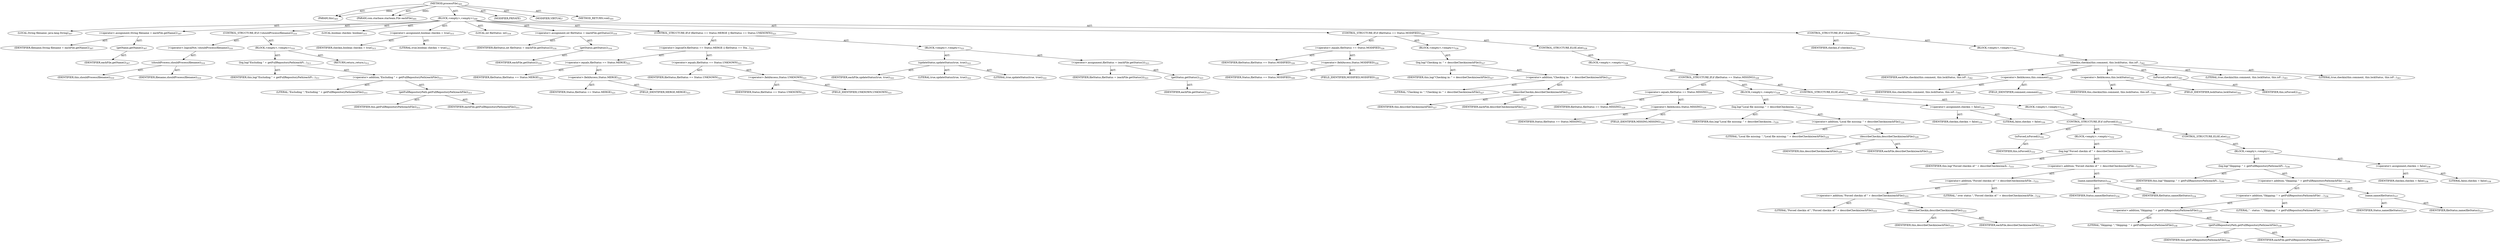 digraph "processFile" {  
"111669149708" [label = <(METHOD,processFile)<SUB>305</SUB>> ]
"115964117001" [label = <(PARAM,this)<SUB>305</SUB>> ]
"115964117019" [label = <(PARAM,com.starbase.starteam.File eachFile)<SUB>305</SUB>> ]
"25769803805" [label = <(BLOCK,&lt;empty&gt;,&lt;empty&gt;)<SUB>306</SUB>> ]
"94489280527" [label = <(LOCAL,String filename: java.lang.String)<SUB>307</SUB>> ]
"30064771188" [label = <(&lt;operator&gt;.assignment,String filename = eachFile.getName())<SUB>307</SUB>> ]
"68719476862" [label = <(IDENTIFIER,filename,String filename = eachFile.getName())<SUB>307</SUB>> ]
"30064771189" [label = <(getName,getName())<SUB>307</SUB>> ]
"68719476863" [label = <(IDENTIFIER,eachFile,getName())<SUB>307</SUB>> ]
"47244640269" [label = <(CONTROL_STRUCTURE,IF,if (!shouldProcess(filename)))<SUB>310</SUB>> ]
"30064771190" [label = <(&lt;operator&gt;.logicalNot,!shouldProcess(filename))<SUB>310</SUB>> ]
"30064771191" [label = <(shouldProcess,shouldProcess(filename))<SUB>310</SUB>> ]
"68719476762" [label = <(IDENTIFIER,this,shouldProcess(filename))<SUB>310</SUB>> ]
"68719476864" [label = <(IDENTIFIER,filename,shouldProcess(filename))<SUB>310</SUB>> ]
"25769803806" [label = <(BLOCK,&lt;empty&gt;,&lt;empty&gt;)<SUB>310</SUB>> ]
"30064771192" [label = <(log,log(&quot;Excluding &quot; + getFullRepositoryPath(eachFi...)<SUB>311</SUB>> ]
"68719476764" [label = <(IDENTIFIER,this,log(&quot;Excluding &quot; + getFullRepositoryPath(eachFi...)<SUB>311</SUB>> ]
"30064771193" [label = <(&lt;operator&gt;.addition,&quot;Excluding &quot; + getFullRepositoryPath(eachFile))<SUB>311</SUB>> ]
"90194313237" [label = <(LITERAL,&quot;Excluding &quot;,&quot;Excluding &quot; + getFullRepositoryPath(eachFile))<SUB>311</SUB>> ]
"30064771194" [label = <(getFullRepositoryPath,getFullRepositoryPath(eachFile))<SUB>311</SUB>> ]
"68719476763" [label = <(IDENTIFIER,this,getFullRepositoryPath(eachFile))<SUB>311</SUB>> ]
"68719476865" [label = <(IDENTIFIER,eachFile,getFullRepositoryPath(eachFile))<SUB>311</SUB>> ]
"146028888068" [label = <(RETURN,return;,return;)<SUB>312</SUB>> ]
"94489280528" [label = <(LOCAL,boolean checkin: boolean)<SUB>315</SUB>> ]
"30064771195" [label = <(&lt;operator&gt;.assignment,boolean checkin = true)<SUB>315</SUB>> ]
"68719476866" [label = <(IDENTIFIER,checkin,boolean checkin = true)<SUB>315</SUB>> ]
"90194313238" [label = <(LITERAL,true,boolean checkin = true)<SUB>315</SUB>> ]
"94489280529" [label = <(LOCAL,int fileStatus: int)<SUB>316</SUB>> ]
"30064771196" [label = <(&lt;operator&gt;.assignment,int fileStatus = (eachFile.getStatus()))<SUB>316</SUB>> ]
"68719476867" [label = <(IDENTIFIER,fileStatus,int fileStatus = (eachFile.getStatus()))<SUB>316</SUB>> ]
"30064771197" [label = <(getStatus,getStatus())<SUB>316</SUB>> ]
"68719476868" [label = <(IDENTIFIER,eachFile,getStatus())<SUB>316</SUB>> ]
"47244640270" [label = <(CONTROL_STRUCTURE,IF,if (fileStatus == Status.MERGE || fileStatus == Status.UNKNOWN))<SUB>321</SUB>> ]
"30064771198" [label = <(&lt;operator&gt;.logicalOr,fileStatus == Status.MERGE || fileStatus == Sta...)<SUB>321</SUB>> ]
"30064771199" [label = <(&lt;operator&gt;.equals,fileStatus == Status.MERGE)<SUB>321</SUB>> ]
"68719476869" [label = <(IDENTIFIER,fileStatus,fileStatus == Status.MERGE)<SUB>321</SUB>> ]
"30064771200" [label = <(&lt;operator&gt;.fieldAccess,Status.MERGE)<SUB>321</SUB>> ]
"68719476870" [label = <(IDENTIFIER,Status,fileStatus == Status.MERGE)<SUB>321</SUB>> ]
"55834574872" [label = <(FIELD_IDENTIFIER,MERGE,MERGE)<SUB>321</SUB>> ]
"30064771201" [label = <(&lt;operator&gt;.equals,fileStatus == Status.UNKNOWN)<SUB>321</SUB>> ]
"68719476871" [label = <(IDENTIFIER,fileStatus,fileStatus == Status.UNKNOWN)<SUB>321</SUB>> ]
"30064771202" [label = <(&lt;operator&gt;.fieldAccess,Status.UNKNOWN)<SUB>321</SUB>> ]
"68719476872" [label = <(IDENTIFIER,Status,fileStatus == Status.UNKNOWN)<SUB>321</SUB>> ]
"55834574873" [label = <(FIELD_IDENTIFIER,UNKNOWN,UNKNOWN)<SUB>321</SUB>> ]
"25769803807" [label = <(BLOCK,&lt;empty&gt;,&lt;empty&gt;)<SUB>321</SUB>> ]
"30064771203" [label = <(updateStatus,updateStatus(true, true))<SUB>322</SUB>> ]
"68719476873" [label = <(IDENTIFIER,eachFile,updateStatus(true, true))<SUB>322</SUB>> ]
"90194313239" [label = <(LITERAL,true,updateStatus(true, true))<SUB>322</SUB>> ]
"90194313240" [label = <(LITERAL,true,updateStatus(true, true))<SUB>322</SUB>> ]
"30064771204" [label = <(&lt;operator&gt;.assignment,fileStatus = (eachFile.getStatus()))<SUB>323</SUB>> ]
"68719476874" [label = <(IDENTIFIER,fileStatus,fileStatus = (eachFile.getStatus()))<SUB>323</SUB>> ]
"30064771205" [label = <(getStatus,getStatus())<SUB>323</SUB>> ]
"68719476875" [label = <(IDENTIFIER,eachFile,getStatus())<SUB>323</SUB>> ]
"47244640271" [label = <(CONTROL_STRUCTURE,IF,if (fileStatus == Status.MODIFIED))<SUB>326</SUB>> ]
"30064771206" [label = <(&lt;operator&gt;.equals,fileStatus == Status.MODIFIED)<SUB>326</SUB>> ]
"68719476876" [label = <(IDENTIFIER,fileStatus,fileStatus == Status.MODIFIED)<SUB>326</SUB>> ]
"30064771207" [label = <(&lt;operator&gt;.fieldAccess,Status.MODIFIED)<SUB>326</SUB>> ]
"68719476877" [label = <(IDENTIFIER,Status,fileStatus == Status.MODIFIED)<SUB>326</SUB>> ]
"55834574874" [label = <(FIELD_IDENTIFIER,MODIFIED,MODIFIED)<SUB>326</SUB>> ]
"25769803808" [label = <(BLOCK,&lt;empty&gt;,&lt;empty&gt;)<SUB>326</SUB>> ]
"30064771208" [label = <(log,log(&quot;Checking in: &quot; + describeCheckin(eachFile)))<SUB>327</SUB>> ]
"68719476766" [label = <(IDENTIFIER,this,log(&quot;Checking in: &quot; + describeCheckin(eachFile)))<SUB>327</SUB>> ]
"30064771209" [label = <(&lt;operator&gt;.addition,&quot;Checking in: &quot; + describeCheckin(eachFile))<SUB>327</SUB>> ]
"90194313241" [label = <(LITERAL,&quot;Checking in: &quot;,&quot;Checking in: &quot; + describeCheckin(eachFile))<SUB>327</SUB>> ]
"30064771210" [label = <(describeCheckin,describeCheckin(eachFile))<SUB>327</SUB>> ]
"68719476765" [label = <(IDENTIFIER,this,describeCheckin(eachFile))<SUB>327</SUB>> ]
"68719476878" [label = <(IDENTIFIER,eachFile,describeCheckin(eachFile))<SUB>327</SUB>> ]
"47244640272" [label = <(CONTROL_STRUCTURE,ELSE,else)<SUB>328</SUB>> ]
"25769803809" [label = <(BLOCK,&lt;empty&gt;,&lt;empty&gt;)<SUB>328</SUB>> ]
"47244640273" [label = <(CONTROL_STRUCTURE,IF,if (fileStatus == Status.MISSING))<SUB>328</SUB>> ]
"30064771211" [label = <(&lt;operator&gt;.equals,fileStatus == Status.MISSING)<SUB>328</SUB>> ]
"68719476879" [label = <(IDENTIFIER,fileStatus,fileStatus == Status.MISSING)<SUB>328</SUB>> ]
"30064771212" [label = <(&lt;operator&gt;.fieldAccess,Status.MISSING)<SUB>328</SUB>> ]
"68719476880" [label = <(IDENTIFIER,Status,fileStatus == Status.MISSING)<SUB>328</SUB>> ]
"55834574875" [label = <(FIELD_IDENTIFIER,MISSING,MISSING)<SUB>328</SUB>> ]
"25769803810" [label = <(BLOCK,&lt;empty&gt;,&lt;empty&gt;)<SUB>328</SUB>> ]
"30064771213" [label = <(log,log(&quot;Local file missing: &quot; + describeCheckin(ea...)<SUB>329</SUB>> ]
"68719476768" [label = <(IDENTIFIER,this,log(&quot;Local file missing: &quot; + describeCheckin(ea...)<SUB>329</SUB>> ]
"30064771214" [label = <(&lt;operator&gt;.addition,&quot;Local file missing: &quot; + describeCheckin(eachFile))<SUB>329</SUB>> ]
"90194313242" [label = <(LITERAL,&quot;Local file missing: &quot;,&quot;Local file missing: &quot; + describeCheckin(eachFile))<SUB>329</SUB>> ]
"30064771215" [label = <(describeCheckin,describeCheckin(eachFile))<SUB>329</SUB>> ]
"68719476767" [label = <(IDENTIFIER,this,describeCheckin(eachFile))<SUB>329</SUB>> ]
"68719476881" [label = <(IDENTIFIER,eachFile,describeCheckin(eachFile))<SUB>329</SUB>> ]
"30064771216" [label = <(&lt;operator&gt;.assignment,checkin = false)<SUB>330</SUB>> ]
"68719476882" [label = <(IDENTIFIER,checkin,checkin = false)<SUB>330</SUB>> ]
"90194313243" [label = <(LITERAL,false,checkin = false)<SUB>330</SUB>> ]
"47244640274" [label = <(CONTROL_STRUCTURE,ELSE,else)<SUB>331</SUB>> ]
"25769803811" [label = <(BLOCK,&lt;empty&gt;,&lt;empty&gt;)<SUB>331</SUB>> ]
"47244640275" [label = <(CONTROL_STRUCTURE,IF,if (isForced()))<SUB>332</SUB>> ]
"30064771217" [label = <(isForced,isForced())<SUB>332</SUB>> ]
"68719476769" [label = <(IDENTIFIER,this,isForced())<SUB>332</SUB>> ]
"25769803812" [label = <(BLOCK,&lt;empty&gt;,&lt;empty&gt;)<SUB>332</SUB>> ]
"30064771218" [label = <(log,log(&quot;Forced checkin of &quot; + describeCheckin(each...)<SUB>333</SUB>> ]
"68719476771" [label = <(IDENTIFIER,this,log(&quot;Forced checkin of &quot; + describeCheckin(each...)<SUB>333</SUB>> ]
"30064771219" [label = <(&lt;operator&gt;.addition,&quot;Forced checkin of &quot; + describeCheckin(eachFile...)<SUB>333</SUB>> ]
"30064771220" [label = <(&lt;operator&gt;.addition,&quot;Forced checkin of &quot; + describeCheckin(eachFile...)<SUB>333</SUB>> ]
"30064771221" [label = <(&lt;operator&gt;.addition,&quot;Forced checkin of &quot; + describeCheckin(eachFile))<SUB>333</SUB>> ]
"90194313244" [label = <(LITERAL,&quot;Forced checkin of &quot;,&quot;Forced checkin of &quot; + describeCheckin(eachFile))<SUB>333</SUB>> ]
"30064771222" [label = <(describeCheckin,describeCheckin(eachFile))<SUB>333</SUB>> ]
"68719476770" [label = <(IDENTIFIER,this,describeCheckin(eachFile))<SUB>333</SUB>> ]
"68719476883" [label = <(IDENTIFIER,eachFile,describeCheckin(eachFile))<SUB>333</SUB>> ]
"90194313245" [label = <(LITERAL,&quot; over status &quot;,&quot;Forced checkin of &quot; + describeCheckin(eachFile...)<SUB>334</SUB>> ]
"30064771223" [label = <(name,name(fileStatus))<SUB>334</SUB>> ]
"68719476884" [label = <(IDENTIFIER,Status,name(fileStatus))<SUB>334</SUB>> ]
"68719476885" [label = <(IDENTIFIER,fileStatus,name(fileStatus))<SUB>334</SUB>> ]
"47244640276" [label = <(CONTROL_STRUCTURE,ELSE,else)<SUB>335</SUB>> ]
"25769803813" [label = <(BLOCK,&lt;empty&gt;,&lt;empty&gt;)<SUB>335</SUB>> ]
"30064771224" [label = <(log,log(&quot;Skipping: &quot; + getFullRepositoryPath(eachFi...)<SUB>336</SUB>> ]
"68719476773" [label = <(IDENTIFIER,this,log(&quot;Skipping: &quot; + getFullRepositoryPath(eachFi...)<SUB>336</SUB>> ]
"30064771225" [label = <(&lt;operator&gt;.addition,&quot;Skipping: &quot; + getFullRepositoryPath(eachFile) ...)<SUB>336</SUB>> ]
"30064771226" [label = <(&lt;operator&gt;.addition,&quot;Skipping: &quot; + getFullRepositoryPath(eachFile) ...)<SUB>336</SUB>> ]
"30064771227" [label = <(&lt;operator&gt;.addition,&quot;Skipping: &quot; + getFullRepositoryPath(eachFile))<SUB>336</SUB>> ]
"90194313246" [label = <(LITERAL,&quot;Skipping: &quot;,&quot;Skipping: &quot; + getFullRepositoryPath(eachFile))<SUB>336</SUB>> ]
"30064771228" [label = <(getFullRepositoryPath,getFullRepositoryPath(eachFile))<SUB>336</SUB>> ]
"68719476772" [label = <(IDENTIFIER,this,getFullRepositoryPath(eachFile))<SUB>336</SUB>> ]
"68719476886" [label = <(IDENTIFIER,eachFile,getFullRepositoryPath(eachFile))<SUB>336</SUB>> ]
"90194313247" [label = <(LITERAL,&quot; - status: &quot;,&quot;Skipping: &quot; + getFullRepositoryPath(eachFile) ...)<SUB>337</SUB>> ]
"30064771229" [label = <(name,name(fileStatus))<SUB>337</SUB>> ]
"68719476887" [label = <(IDENTIFIER,Status,name(fileStatus))<SUB>337</SUB>> ]
"68719476888" [label = <(IDENTIFIER,fileStatus,name(fileStatus))<SUB>337</SUB>> ]
"30064771230" [label = <(&lt;operator&gt;.assignment,checkin = false)<SUB>338</SUB>> ]
"68719476889" [label = <(IDENTIFIER,checkin,checkin = false)<SUB>338</SUB>> ]
"90194313248" [label = <(LITERAL,false,checkin = false)<SUB>338</SUB>> ]
"47244640277" [label = <(CONTROL_STRUCTURE,IF,if (checkin))<SUB>341</SUB>> ]
"68719476890" [label = <(IDENTIFIER,checkin,if (checkin))<SUB>341</SUB>> ]
"25769803814" [label = <(BLOCK,&lt;empty&gt;,&lt;empty&gt;)<SUB>341</SUB>> ]
"30064771231" [label = <(checkin,checkin(this.comment, this.lockStatus, this.isF...)<SUB>342</SUB>> ]
"68719476891" [label = <(IDENTIFIER,eachFile,checkin(this.comment, this.lockStatus, this.isF...)<SUB>342</SUB>> ]
"30064771232" [label = <(&lt;operator&gt;.fieldAccess,this.comment)<SUB>342</SUB>> ]
"68719476774" [label = <(IDENTIFIER,this,checkin(this.comment, this.lockStatus, this.isF...)<SUB>342</SUB>> ]
"55834574876" [label = <(FIELD_IDENTIFIER,comment,comment)<SUB>342</SUB>> ]
"30064771233" [label = <(&lt;operator&gt;.fieldAccess,this.lockStatus)<SUB>342</SUB>> ]
"68719476775" [label = <(IDENTIFIER,this,checkin(this.comment, this.lockStatus, this.isF...)<SUB>342</SUB>> ]
"55834574877" [label = <(FIELD_IDENTIFIER,lockStatus,lockStatus)<SUB>342</SUB>> ]
"30064771234" [label = <(isForced,isForced())<SUB>343</SUB>> ]
"68719476776" [label = <(IDENTIFIER,this,isForced())<SUB>343</SUB>> ]
"90194313249" [label = <(LITERAL,true,checkin(this.comment, this.lockStatus, this.isF...)<SUB>343</SUB>> ]
"90194313250" [label = <(LITERAL,true,checkin(this.comment, this.lockStatus, this.isF...)<SUB>343</SUB>> ]
"133143986204" [label = <(MODIFIER,PRIVATE)> ]
"133143986205" [label = <(MODIFIER,VIRTUAL)> ]
"128849018892" [label = <(METHOD_RETURN,void)<SUB>305</SUB>> ]
  "111669149708" -> "115964117001"  [ label = "AST: "] 
  "111669149708" -> "115964117019"  [ label = "AST: "] 
  "111669149708" -> "25769803805"  [ label = "AST: "] 
  "111669149708" -> "133143986204"  [ label = "AST: "] 
  "111669149708" -> "133143986205"  [ label = "AST: "] 
  "111669149708" -> "128849018892"  [ label = "AST: "] 
  "25769803805" -> "94489280527"  [ label = "AST: "] 
  "25769803805" -> "30064771188"  [ label = "AST: "] 
  "25769803805" -> "47244640269"  [ label = "AST: "] 
  "25769803805" -> "94489280528"  [ label = "AST: "] 
  "25769803805" -> "30064771195"  [ label = "AST: "] 
  "25769803805" -> "94489280529"  [ label = "AST: "] 
  "25769803805" -> "30064771196"  [ label = "AST: "] 
  "25769803805" -> "47244640270"  [ label = "AST: "] 
  "25769803805" -> "47244640271"  [ label = "AST: "] 
  "25769803805" -> "47244640277"  [ label = "AST: "] 
  "30064771188" -> "68719476862"  [ label = "AST: "] 
  "30064771188" -> "30064771189"  [ label = "AST: "] 
  "30064771189" -> "68719476863"  [ label = "AST: "] 
  "47244640269" -> "30064771190"  [ label = "AST: "] 
  "47244640269" -> "25769803806"  [ label = "AST: "] 
  "30064771190" -> "30064771191"  [ label = "AST: "] 
  "30064771191" -> "68719476762"  [ label = "AST: "] 
  "30064771191" -> "68719476864"  [ label = "AST: "] 
  "25769803806" -> "30064771192"  [ label = "AST: "] 
  "25769803806" -> "146028888068"  [ label = "AST: "] 
  "30064771192" -> "68719476764"  [ label = "AST: "] 
  "30064771192" -> "30064771193"  [ label = "AST: "] 
  "30064771193" -> "90194313237"  [ label = "AST: "] 
  "30064771193" -> "30064771194"  [ label = "AST: "] 
  "30064771194" -> "68719476763"  [ label = "AST: "] 
  "30064771194" -> "68719476865"  [ label = "AST: "] 
  "30064771195" -> "68719476866"  [ label = "AST: "] 
  "30064771195" -> "90194313238"  [ label = "AST: "] 
  "30064771196" -> "68719476867"  [ label = "AST: "] 
  "30064771196" -> "30064771197"  [ label = "AST: "] 
  "30064771197" -> "68719476868"  [ label = "AST: "] 
  "47244640270" -> "30064771198"  [ label = "AST: "] 
  "47244640270" -> "25769803807"  [ label = "AST: "] 
  "30064771198" -> "30064771199"  [ label = "AST: "] 
  "30064771198" -> "30064771201"  [ label = "AST: "] 
  "30064771199" -> "68719476869"  [ label = "AST: "] 
  "30064771199" -> "30064771200"  [ label = "AST: "] 
  "30064771200" -> "68719476870"  [ label = "AST: "] 
  "30064771200" -> "55834574872"  [ label = "AST: "] 
  "30064771201" -> "68719476871"  [ label = "AST: "] 
  "30064771201" -> "30064771202"  [ label = "AST: "] 
  "30064771202" -> "68719476872"  [ label = "AST: "] 
  "30064771202" -> "55834574873"  [ label = "AST: "] 
  "25769803807" -> "30064771203"  [ label = "AST: "] 
  "25769803807" -> "30064771204"  [ label = "AST: "] 
  "30064771203" -> "68719476873"  [ label = "AST: "] 
  "30064771203" -> "90194313239"  [ label = "AST: "] 
  "30064771203" -> "90194313240"  [ label = "AST: "] 
  "30064771204" -> "68719476874"  [ label = "AST: "] 
  "30064771204" -> "30064771205"  [ label = "AST: "] 
  "30064771205" -> "68719476875"  [ label = "AST: "] 
  "47244640271" -> "30064771206"  [ label = "AST: "] 
  "47244640271" -> "25769803808"  [ label = "AST: "] 
  "47244640271" -> "47244640272"  [ label = "AST: "] 
  "30064771206" -> "68719476876"  [ label = "AST: "] 
  "30064771206" -> "30064771207"  [ label = "AST: "] 
  "30064771207" -> "68719476877"  [ label = "AST: "] 
  "30064771207" -> "55834574874"  [ label = "AST: "] 
  "25769803808" -> "30064771208"  [ label = "AST: "] 
  "30064771208" -> "68719476766"  [ label = "AST: "] 
  "30064771208" -> "30064771209"  [ label = "AST: "] 
  "30064771209" -> "90194313241"  [ label = "AST: "] 
  "30064771209" -> "30064771210"  [ label = "AST: "] 
  "30064771210" -> "68719476765"  [ label = "AST: "] 
  "30064771210" -> "68719476878"  [ label = "AST: "] 
  "47244640272" -> "25769803809"  [ label = "AST: "] 
  "25769803809" -> "47244640273"  [ label = "AST: "] 
  "47244640273" -> "30064771211"  [ label = "AST: "] 
  "47244640273" -> "25769803810"  [ label = "AST: "] 
  "47244640273" -> "47244640274"  [ label = "AST: "] 
  "30064771211" -> "68719476879"  [ label = "AST: "] 
  "30064771211" -> "30064771212"  [ label = "AST: "] 
  "30064771212" -> "68719476880"  [ label = "AST: "] 
  "30064771212" -> "55834574875"  [ label = "AST: "] 
  "25769803810" -> "30064771213"  [ label = "AST: "] 
  "25769803810" -> "30064771216"  [ label = "AST: "] 
  "30064771213" -> "68719476768"  [ label = "AST: "] 
  "30064771213" -> "30064771214"  [ label = "AST: "] 
  "30064771214" -> "90194313242"  [ label = "AST: "] 
  "30064771214" -> "30064771215"  [ label = "AST: "] 
  "30064771215" -> "68719476767"  [ label = "AST: "] 
  "30064771215" -> "68719476881"  [ label = "AST: "] 
  "30064771216" -> "68719476882"  [ label = "AST: "] 
  "30064771216" -> "90194313243"  [ label = "AST: "] 
  "47244640274" -> "25769803811"  [ label = "AST: "] 
  "25769803811" -> "47244640275"  [ label = "AST: "] 
  "47244640275" -> "30064771217"  [ label = "AST: "] 
  "47244640275" -> "25769803812"  [ label = "AST: "] 
  "47244640275" -> "47244640276"  [ label = "AST: "] 
  "30064771217" -> "68719476769"  [ label = "AST: "] 
  "25769803812" -> "30064771218"  [ label = "AST: "] 
  "30064771218" -> "68719476771"  [ label = "AST: "] 
  "30064771218" -> "30064771219"  [ label = "AST: "] 
  "30064771219" -> "30064771220"  [ label = "AST: "] 
  "30064771219" -> "30064771223"  [ label = "AST: "] 
  "30064771220" -> "30064771221"  [ label = "AST: "] 
  "30064771220" -> "90194313245"  [ label = "AST: "] 
  "30064771221" -> "90194313244"  [ label = "AST: "] 
  "30064771221" -> "30064771222"  [ label = "AST: "] 
  "30064771222" -> "68719476770"  [ label = "AST: "] 
  "30064771222" -> "68719476883"  [ label = "AST: "] 
  "30064771223" -> "68719476884"  [ label = "AST: "] 
  "30064771223" -> "68719476885"  [ label = "AST: "] 
  "47244640276" -> "25769803813"  [ label = "AST: "] 
  "25769803813" -> "30064771224"  [ label = "AST: "] 
  "25769803813" -> "30064771230"  [ label = "AST: "] 
  "30064771224" -> "68719476773"  [ label = "AST: "] 
  "30064771224" -> "30064771225"  [ label = "AST: "] 
  "30064771225" -> "30064771226"  [ label = "AST: "] 
  "30064771225" -> "30064771229"  [ label = "AST: "] 
  "30064771226" -> "30064771227"  [ label = "AST: "] 
  "30064771226" -> "90194313247"  [ label = "AST: "] 
  "30064771227" -> "90194313246"  [ label = "AST: "] 
  "30064771227" -> "30064771228"  [ label = "AST: "] 
  "30064771228" -> "68719476772"  [ label = "AST: "] 
  "30064771228" -> "68719476886"  [ label = "AST: "] 
  "30064771229" -> "68719476887"  [ label = "AST: "] 
  "30064771229" -> "68719476888"  [ label = "AST: "] 
  "30064771230" -> "68719476889"  [ label = "AST: "] 
  "30064771230" -> "90194313248"  [ label = "AST: "] 
  "47244640277" -> "68719476890"  [ label = "AST: "] 
  "47244640277" -> "25769803814"  [ label = "AST: "] 
  "25769803814" -> "30064771231"  [ label = "AST: "] 
  "30064771231" -> "68719476891"  [ label = "AST: "] 
  "30064771231" -> "30064771232"  [ label = "AST: "] 
  "30064771231" -> "30064771233"  [ label = "AST: "] 
  "30064771231" -> "30064771234"  [ label = "AST: "] 
  "30064771231" -> "90194313249"  [ label = "AST: "] 
  "30064771231" -> "90194313250"  [ label = "AST: "] 
  "30064771232" -> "68719476774"  [ label = "AST: "] 
  "30064771232" -> "55834574876"  [ label = "AST: "] 
  "30064771233" -> "68719476775"  [ label = "AST: "] 
  "30064771233" -> "55834574877"  [ label = "AST: "] 
  "30064771234" -> "68719476776"  [ label = "AST: "] 
  "111669149708" -> "115964117001"  [ label = "DDG: "] 
  "111669149708" -> "115964117019"  [ label = "DDG: "] 
}
